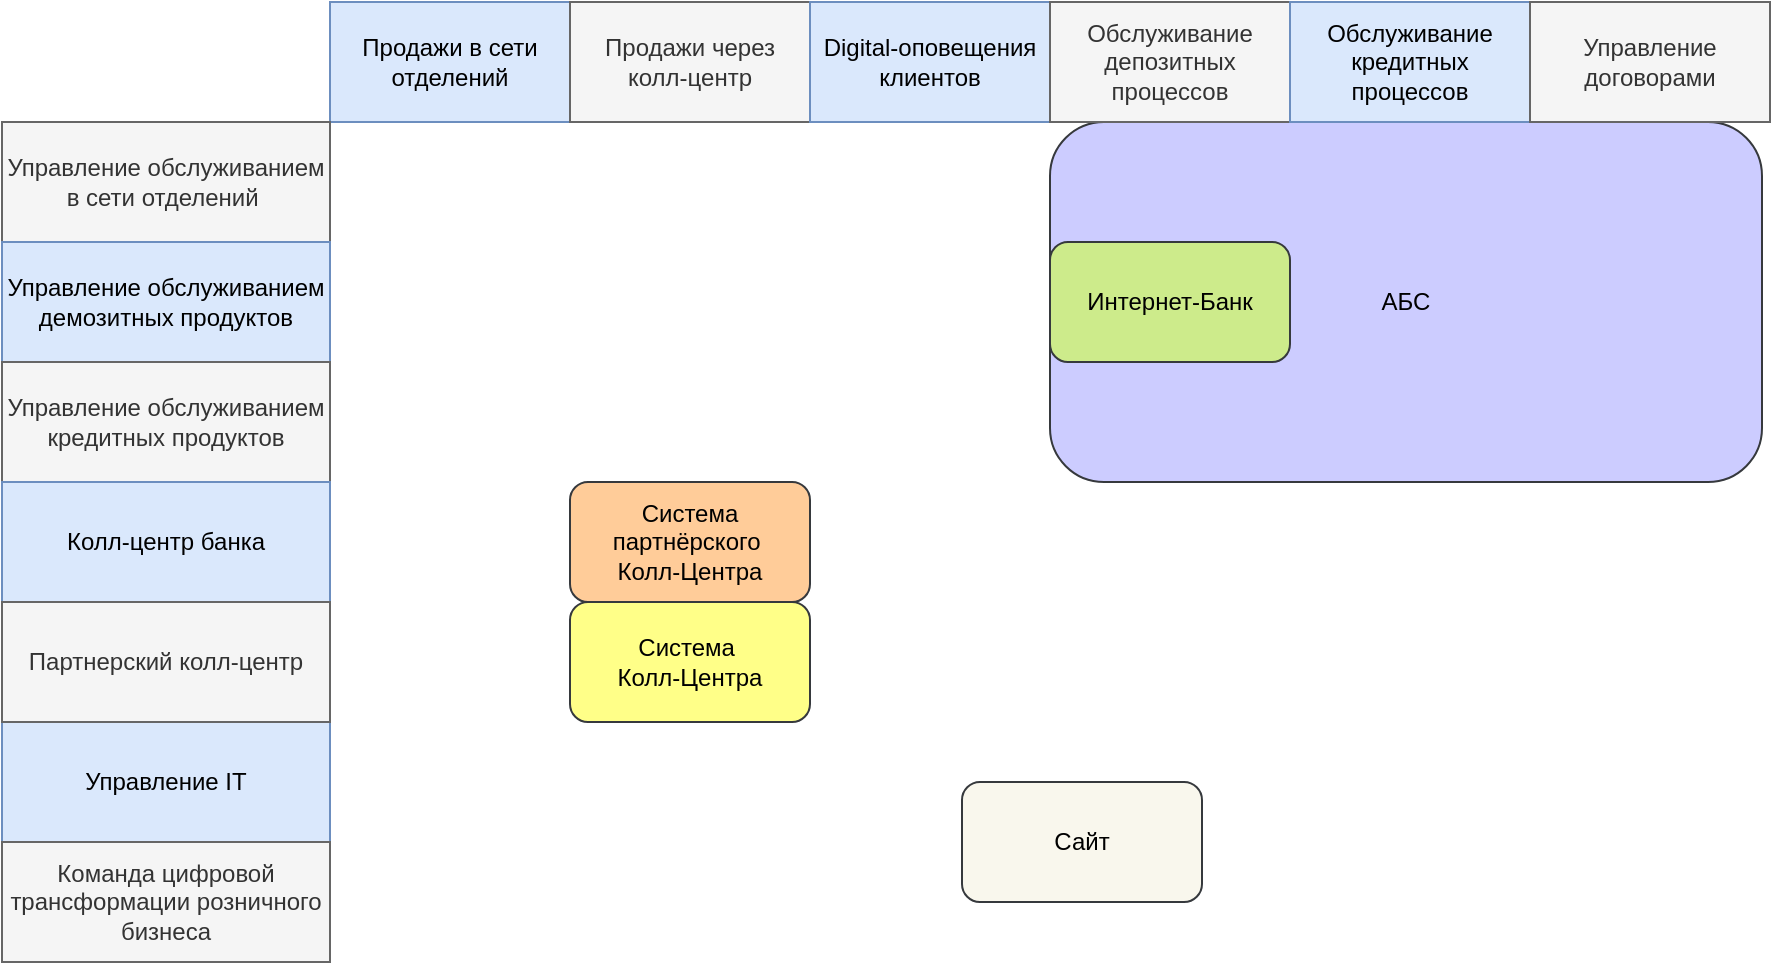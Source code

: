 <mxfile version="28.2.7" pages="2">
  <diagram name="Страница — 1" id="a1n8Z5nJJei4RYB4BzO0">
    <mxGraphModel dx="2005" dy="726" grid="1" gridSize="10" guides="1" tooltips="1" connect="1" arrows="1" fold="1" page="1" pageScale="1" pageWidth="827" pageHeight="1169" math="0" shadow="0">
      <root>
        <mxCell id="0" />
        <mxCell id="1" parent="0" />
        <mxCell id="TnK7bsoOY-1ZkTmlAMAq-17" value="АБС" style="rounded=1;whiteSpace=wrap;html=1;fillColor=#CCCCFF;strokeColor=#36393d;" vertex="1" parent="1">
          <mxGeometry x="414" y="130" width="356" height="180" as="geometry" />
        </mxCell>
        <mxCell id="TnK7bsoOY-1ZkTmlAMAq-2" value="Продажи в сети отделений" style="rounded=0;whiteSpace=wrap;html=1;fillColor=#dae8fc;strokeColor=#6c8ebf;" vertex="1" parent="1">
          <mxGeometry x="54" y="70" width="120" height="60" as="geometry" />
        </mxCell>
        <mxCell id="TnK7bsoOY-1ZkTmlAMAq-3" value="Продажи через колл-центр" style="rounded=0;whiteSpace=wrap;html=1;fillColor=#f5f5f5;fontColor=#333333;strokeColor=#666666;" vertex="1" parent="1">
          <mxGeometry x="174" y="70" width="120" height="60" as="geometry" />
        </mxCell>
        <mxCell id="TnK7bsoOY-1ZkTmlAMAq-4" value="Digital-оповещения клиентов" style="rounded=0;whiteSpace=wrap;html=1;fillColor=#dae8fc;strokeColor=#6c8ebf;" vertex="1" parent="1">
          <mxGeometry x="294" y="70" width="120" height="60" as="geometry" />
        </mxCell>
        <mxCell id="TnK7bsoOY-1ZkTmlAMAq-5" value="Обслуживание депозитных процессов" style="rounded=0;whiteSpace=wrap;html=1;fillColor=#f5f5f5;fontColor=#333333;strokeColor=#666666;" vertex="1" parent="1">
          <mxGeometry x="414" y="70" width="120" height="60" as="geometry" />
        </mxCell>
        <mxCell id="TnK7bsoOY-1ZkTmlAMAq-6" value="Обслуживание кредитных процессов" style="rounded=0;whiteSpace=wrap;html=1;fillColor=#dae8fc;strokeColor=#6c8ebf;" vertex="1" parent="1">
          <mxGeometry x="534" y="70" width="120" height="60" as="geometry" />
        </mxCell>
        <mxCell id="TnK7bsoOY-1ZkTmlAMAq-7" value="Управление договорами" style="rounded=0;whiteSpace=wrap;html=1;fillColor=#f5f5f5;fontColor=#333333;strokeColor=#666666;" vertex="1" parent="1">
          <mxGeometry x="654" y="70" width="120" height="60" as="geometry" />
        </mxCell>
        <mxCell id="TnK7bsoOY-1ZkTmlAMAq-9" value="Управление обслуживанием в сети отделений&amp;nbsp;" style="rounded=0;whiteSpace=wrap;html=1;fillColor=#f5f5f5;fontColor=#333333;strokeColor=#666666;" vertex="1" parent="1">
          <mxGeometry x="-110" y="130" width="164" height="60" as="geometry" />
        </mxCell>
        <mxCell id="TnK7bsoOY-1ZkTmlAMAq-10" value="Управление IT" style="rounded=0;whiteSpace=wrap;html=1;fillColor=#dae8fc;strokeColor=#6c8ebf;" vertex="1" parent="1">
          <mxGeometry x="-110" y="430" width="164" height="60" as="geometry" />
        </mxCell>
        <mxCell id="TnK7bsoOY-1ZkTmlAMAq-11" value="Управление обслуживанием демозитных продуктов" style="rounded=0;whiteSpace=wrap;html=1;fillColor=#dae8fc;strokeColor=#6c8ebf;" vertex="1" parent="1">
          <mxGeometry x="-110" y="190" width="164" height="60" as="geometry" />
        </mxCell>
        <mxCell id="TnK7bsoOY-1ZkTmlAMAq-12" value="Управление обслуживанием кредитных продуктов" style="rounded=0;whiteSpace=wrap;html=1;fillColor=#f5f5f5;strokeColor=#666666;fontColor=#333333;" vertex="1" parent="1">
          <mxGeometry x="-110" y="250" width="164" height="60" as="geometry" />
        </mxCell>
        <mxCell id="TnK7bsoOY-1ZkTmlAMAq-13" value="Колл-центр банка" style="rounded=0;whiteSpace=wrap;html=1;fillColor=#dae8fc;strokeColor=#6c8ebf;" vertex="1" parent="1">
          <mxGeometry x="-110" y="310" width="164" height="60" as="geometry" />
        </mxCell>
        <mxCell id="TnK7bsoOY-1ZkTmlAMAq-14" value="Партнерский колл-центр" style="rounded=0;whiteSpace=wrap;html=1;fillColor=#f5f5f5;strokeColor=#666666;fontColor=#333333;" vertex="1" parent="1">
          <mxGeometry x="-110" y="370" width="164" height="60" as="geometry" />
        </mxCell>
        <mxCell id="TnK7bsoOY-1ZkTmlAMAq-15" value="Команда цифровой трансформации розничного бизнеса" style="rounded=0;whiteSpace=wrap;html=1;fillColor=#f5f5f5;fontColor=#333333;strokeColor=#666666;" vertex="1" parent="1">
          <mxGeometry x="-110" y="490" width="164" height="60" as="geometry" />
        </mxCell>
        <mxCell id="TnK7bsoOY-1ZkTmlAMAq-16" value="Интернет-Банк" style="rounded=1;whiteSpace=wrap;html=1;fillColor=#cdeb8b;strokeColor=#36393d;" vertex="1" parent="1">
          <mxGeometry x="414" y="190" width="120" height="60" as="geometry" />
        </mxCell>
        <mxCell id="TnK7bsoOY-1ZkTmlAMAq-18" value="Система&amp;nbsp;&lt;div&gt;Колл-Центра&lt;/div&gt;" style="rounded=1;whiteSpace=wrap;html=1;fillColor=#ffff88;strokeColor=#36393d;" vertex="1" parent="1">
          <mxGeometry x="174" y="370" width="120" height="60" as="geometry" />
        </mxCell>
        <mxCell id="TnK7bsoOY-1ZkTmlAMAq-19" value="Система партнёрского&amp;nbsp;&lt;div&gt;Колл-Центра&lt;/div&gt;" style="rounded=1;whiteSpace=wrap;html=1;fillColor=#ffcc99;strokeColor=#36393d;" vertex="1" parent="1">
          <mxGeometry x="174" y="310" width="120" height="60" as="geometry" />
        </mxCell>
        <mxCell id="TnK7bsoOY-1ZkTmlAMAq-20" value="Сайт" style="rounded=1;whiteSpace=wrap;html=1;fillColor=#f9f7ed;strokeColor=#36393d;" vertex="1" parent="1">
          <mxGeometry x="370" y="460" width="120" height="60" as="geometry" />
        </mxCell>
      </root>
    </mxGraphModel>
  </diagram>
  <diagram id="Ur85afss2YsHlaBboaQQ" name="Страница — 2">
    <mxGraphModel dx="1178" dy="726" grid="1" gridSize="10" guides="1" tooltips="1" connect="1" arrows="1" fold="1" page="1" pageScale="1" pageWidth="827" pageHeight="1169" math="0" shadow="0">
      <root>
        <mxCell id="0" />
        <mxCell id="1" parent="0" />
        <mxCell id="tBQm3VWDarHoUwVanacg-11" value="" style="edgeStyle=orthogonalEdgeStyle;rounded=0;orthogonalLoop=1;jettySize=auto;html=1;" edge="1" parent="1" source="tBQm3VWDarHoUwVanacg-1" target="tBQm3VWDarHoUwVanacg-8">
          <mxGeometry relative="1" as="geometry" />
        </mxCell>
        <mxCell id="tBQm3VWDarHoUwVanacg-1" value="Подать заявления в отделении" style="rounded=1;whiteSpace=wrap;html=1;fillColor=#cdeb8b;strokeColor=#36393d;" vertex="1" parent="1">
          <mxGeometry x="250" y="230" width="130" height="70" as="geometry" />
        </mxCell>
        <mxCell id="tBQm3VWDarHoUwVanacg-2" value="Клиент" style="ellipse;whiteSpace=wrap;html=1;fillColor=#ffff88;strokeColor=#36393d;" vertex="1" parent="1">
          <mxGeometry x="520" y="150" width="120" height="80" as="geometry" />
        </mxCell>
        <mxCell id="tBQm3VWDarHoUwVanacg-10" value="" style="edgeStyle=orthogonalEdgeStyle;rounded=0;orthogonalLoop=1;jettySize=auto;html=1;" edge="1" parent="1" source="tBQm3VWDarHoUwVanacg-5" target="tBQm3VWDarHoUwVanacg-1">
          <mxGeometry relative="1" as="geometry" />
        </mxCell>
        <mxCell id="tBQm3VWDarHoUwVanacg-5" value="Клиент приходит в отделение" style="shape=hexagon;perimeter=hexagonPerimeter2;whiteSpace=wrap;html=1;fixedSize=1;size=10;fillColor=#ffcccc;strokeColor=#36393d;" vertex="1" parent="1">
          <mxGeometry x="250" y="120" width="130" height="70" as="geometry" />
        </mxCell>
        <mxCell id="tBQm3VWDarHoUwVanacg-7" value="Сотрудник кредитного управления" style="ellipse;whiteSpace=wrap;html=1;fillColor=#ffff88;strokeColor=#36393d;" vertex="1" parent="1">
          <mxGeometry x="430" y="445" width="120" height="80" as="geometry" />
        </mxCell>
        <mxCell id="tBQm3VWDarHoUwVanacg-12" value="" style="edgeStyle=orthogonalEdgeStyle;rounded=0;orthogonalLoop=1;jettySize=auto;html=1;" edge="1" parent="1" source="tBQm3VWDarHoUwVanacg-8" target="tBQm3VWDarHoUwVanacg-9">
          <mxGeometry relative="1" as="geometry" />
        </mxCell>
        <mxCell id="tBQm3VWDarHoUwVanacg-8" value="Заявка попадает в обработку" style="shape=hexagon;perimeter=hexagonPerimeter2;whiteSpace=wrap;html=1;fixedSize=1;size=10;fillColor=#ffcccc;strokeColor=#36393d;" vertex="1" parent="1">
          <mxGeometry x="250" y="340" width="130" height="70" as="geometry" />
        </mxCell>
        <mxCell id="tBQm3VWDarHoUwVanacg-13" style="edgeStyle=orthogonalEdgeStyle;rounded=0;orthogonalLoop=1;jettySize=auto;html=1;exitX=1;exitY=0.5;exitDx=0;exitDy=0;entryX=0;entryY=0.5;entryDx=0;entryDy=0;endArrow=none;endFill=0;" edge="1" parent="1" source="tBQm3VWDarHoUwVanacg-9" target="tBQm3VWDarHoUwVanacg-7">
          <mxGeometry relative="1" as="geometry" />
        </mxCell>
        <mxCell id="tBQm3VWDarHoUwVanacg-9" value="Ручной&amp;nbsp;&lt;div&gt;подсчёт&amp;nbsp;&lt;div&gt;ставок&lt;/div&gt;&lt;/div&gt;" style="rounded=1;whiteSpace=wrap;html=1;fillColor=#cdeb8b;strokeColor=#36393d;" vertex="1" parent="1">
          <mxGeometry x="250" y="450" width="130" height="70" as="geometry" />
        </mxCell>
      </root>
    </mxGraphModel>
  </diagram>
</mxfile>
